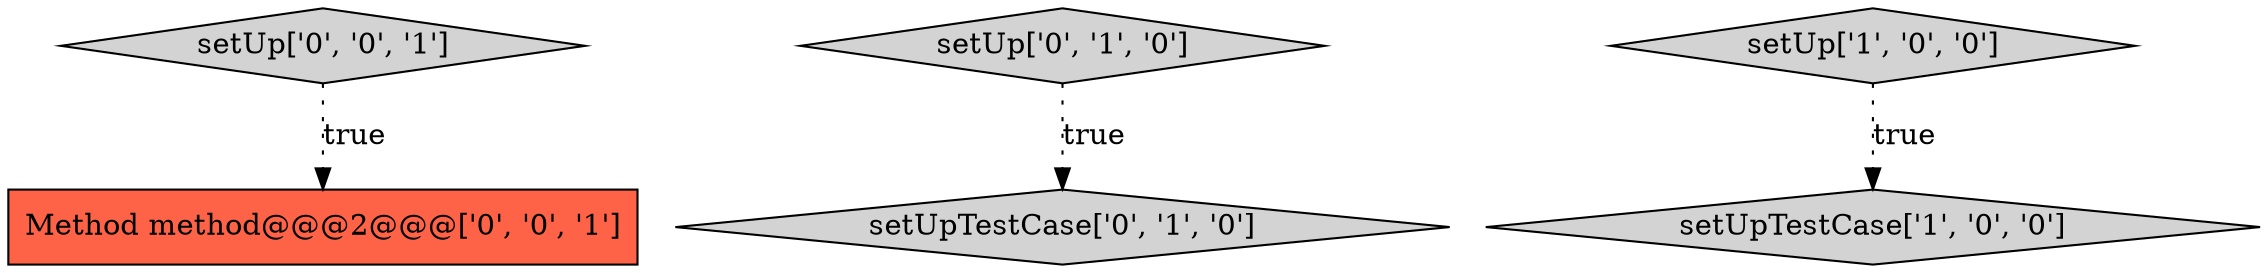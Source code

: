digraph {
5 [style = filled, label = "Method method@@@2@@@['0', '0', '1']", fillcolor = tomato, shape = box image = "AAA0AAABBB3BBB"];
2 [style = filled, label = "setUpTestCase['0', '1', '0']", fillcolor = lightgray, shape = diamond image = "AAA0AAABBB2BBB"];
0 [style = filled, label = "setUp['1', '0', '0']", fillcolor = lightgray, shape = diamond image = "AAA0AAABBB1BBB"];
1 [style = filled, label = "setUpTestCase['1', '0', '0']", fillcolor = lightgray, shape = diamond image = "AAA0AAABBB1BBB"];
3 [style = filled, label = "setUp['0', '1', '0']", fillcolor = lightgray, shape = diamond image = "AAA0AAABBB2BBB"];
4 [style = filled, label = "setUp['0', '0', '1']", fillcolor = lightgray, shape = diamond image = "AAA0AAABBB3BBB"];
4->5 [style = dotted, label="true"];
0->1 [style = dotted, label="true"];
3->2 [style = dotted, label="true"];
}
